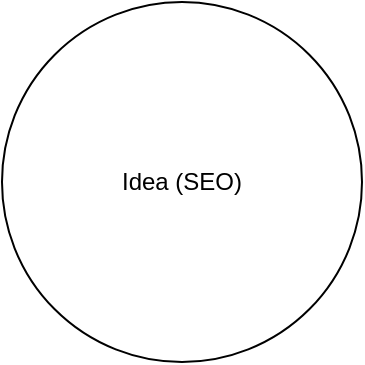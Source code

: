 <mxfile version="19.0.3" type="github">
  <diagram id="6IpWRTOvNhz4fQDFHxwE" name="Page-1">
    <mxGraphModel dx="1422" dy="793" grid="1" gridSize="10" guides="1" tooltips="1" connect="1" arrows="1" fold="1" page="1" pageScale="1" pageWidth="850" pageHeight="1100" math="0" shadow="0">
      <root>
        <mxCell id="0" />
        <mxCell id="1" parent="0" />
        <mxCell id="fXu-zx2hqorw0dzWZYp2-2" value="Idea (SEO)" style="ellipse;whiteSpace=wrap;html=1;aspect=fixed;" vertex="1" parent="1">
          <mxGeometry x="70" y="460" width="180" height="180" as="geometry" />
        </mxCell>
      </root>
    </mxGraphModel>
  </diagram>
</mxfile>
